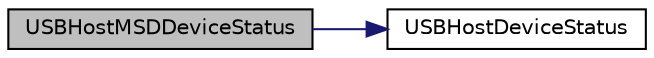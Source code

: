 digraph "USBHostMSDDeviceStatus"
{
  edge [fontname="Helvetica",fontsize="10",labelfontname="Helvetica",labelfontsize="10"];
  node [fontname="Helvetica",fontsize="10",shape=record];
  rankdir="LR";
  Node1 [label="USBHostMSDDeviceStatus",height=0.2,width=0.4,color="black", fillcolor="grey75", style="filled", fontcolor="black"];
  Node1 -> Node2 [color="midnightblue",fontsize="10",style="solid"];
  Node2 [label="USBHostDeviceStatus",height=0.2,width=0.4,color="black", fillcolor="white", style="filled",URL="$usb__host_8h.html#a72451c3e34425ccd427bdd3a4eae723c"];
}
